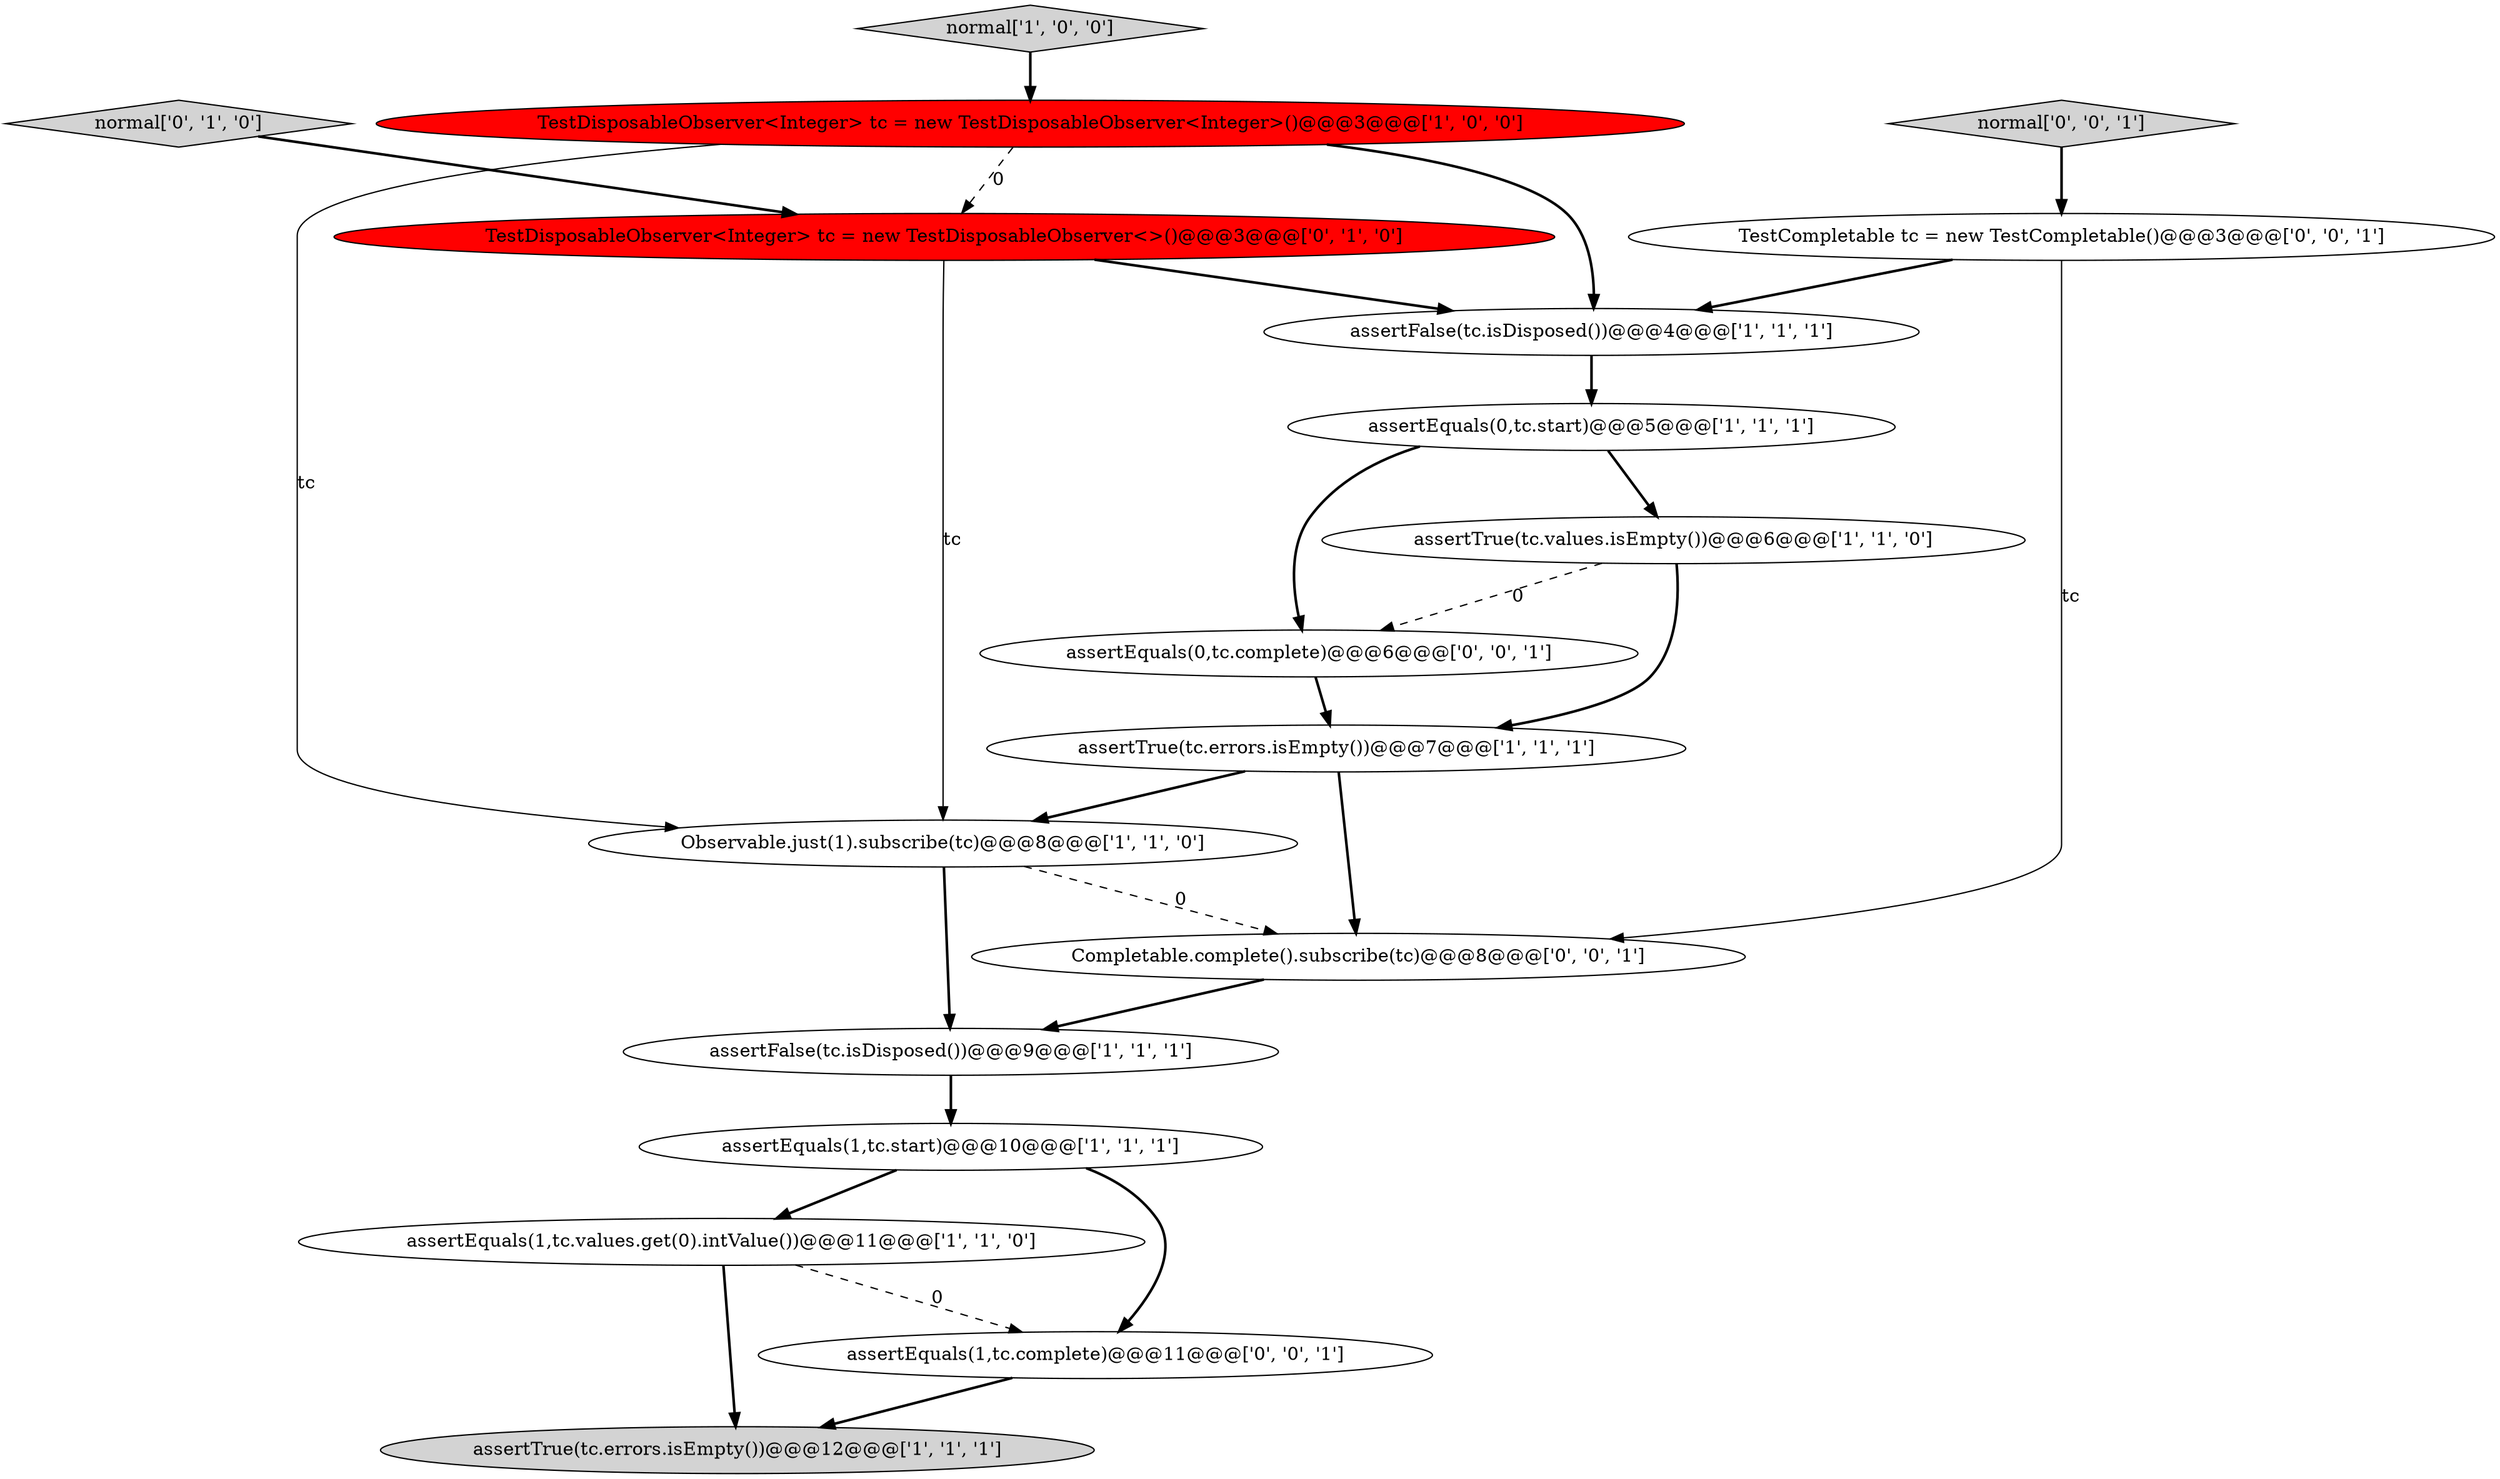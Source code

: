 digraph {
11 [style = filled, label = "TestDisposableObserver<Integer> tc = new TestDisposableObserver<>()@@@3@@@['0', '1', '0']", fillcolor = red, shape = ellipse image = "AAA1AAABBB2BBB"];
9 [style = filled, label = "normal['1', '0', '0']", fillcolor = lightgray, shape = diamond image = "AAA0AAABBB1BBB"];
8 [style = filled, label = "assertEquals(1,tc.values.get(0).intValue())@@@11@@@['1', '1', '0']", fillcolor = white, shape = ellipse image = "AAA0AAABBB1BBB"];
13 [style = filled, label = "assertEquals(1,tc.complete)@@@11@@@['0', '0', '1']", fillcolor = white, shape = ellipse image = "AAA0AAABBB3BBB"];
17 [style = filled, label = "Completable.complete().subscribe(tc)@@@8@@@['0', '0', '1']", fillcolor = white, shape = ellipse image = "AAA0AAABBB3BBB"];
7 [style = filled, label = "Observable.just(1).subscribe(tc)@@@8@@@['1', '1', '0']", fillcolor = white, shape = ellipse image = "AAA0AAABBB1BBB"];
2 [style = filled, label = "assertTrue(tc.errors.isEmpty())@@@7@@@['1', '1', '1']", fillcolor = white, shape = ellipse image = "AAA0AAABBB1BBB"];
16 [style = filled, label = "normal['0', '0', '1']", fillcolor = lightgray, shape = diamond image = "AAA0AAABBB3BBB"];
12 [style = filled, label = "normal['0', '1', '0']", fillcolor = lightgray, shape = diamond image = "AAA0AAABBB2BBB"];
14 [style = filled, label = "TestCompletable tc = new TestCompletable()@@@3@@@['0', '0', '1']", fillcolor = white, shape = ellipse image = "AAA0AAABBB3BBB"];
15 [style = filled, label = "assertEquals(0,tc.complete)@@@6@@@['0', '0', '1']", fillcolor = white, shape = ellipse image = "AAA0AAABBB3BBB"];
0 [style = filled, label = "assertFalse(tc.isDisposed())@@@4@@@['1', '1', '1']", fillcolor = white, shape = ellipse image = "AAA0AAABBB1BBB"];
4 [style = filled, label = "assertTrue(tc.values.isEmpty())@@@6@@@['1', '1', '0']", fillcolor = white, shape = ellipse image = "AAA0AAABBB1BBB"];
1 [style = filled, label = "assertEquals(0,tc.start)@@@5@@@['1', '1', '1']", fillcolor = white, shape = ellipse image = "AAA0AAABBB1BBB"];
3 [style = filled, label = "assertFalse(tc.isDisposed())@@@9@@@['1', '1', '1']", fillcolor = white, shape = ellipse image = "AAA0AAABBB1BBB"];
10 [style = filled, label = "assertTrue(tc.errors.isEmpty())@@@12@@@['1', '1', '1']", fillcolor = lightgray, shape = ellipse image = "AAA0AAABBB1BBB"];
6 [style = filled, label = "assertEquals(1,tc.start)@@@10@@@['1', '1', '1']", fillcolor = white, shape = ellipse image = "AAA0AAABBB1BBB"];
5 [style = filled, label = "TestDisposableObserver<Integer> tc = new TestDisposableObserver<Integer>()@@@3@@@['1', '0', '0']", fillcolor = red, shape = ellipse image = "AAA1AAABBB1BBB"];
2->17 [style = bold, label=""];
13->10 [style = bold, label=""];
8->10 [style = bold, label=""];
11->7 [style = solid, label="tc"];
1->4 [style = bold, label=""];
15->2 [style = bold, label=""];
5->7 [style = solid, label="tc"];
7->17 [style = dashed, label="0"];
1->15 [style = bold, label=""];
12->11 [style = bold, label=""];
3->6 [style = bold, label=""];
4->2 [style = bold, label=""];
7->3 [style = bold, label=""];
8->13 [style = dashed, label="0"];
11->0 [style = bold, label=""];
14->0 [style = bold, label=""];
5->0 [style = bold, label=""];
5->11 [style = dashed, label="0"];
0->1 [style = bold, label=""];
14->17 [style = solid, label="tc"];
6->13 [style = bold, label=""];
4->15 [style = dashed, label="0"];
6->8 [style = bold, label=""];
17->3 [style = bold, label=""];
9->5 [style = bold, label=""];
16->14 [style = bold, label=""];
2->7 [style = bold, label=""];
}
